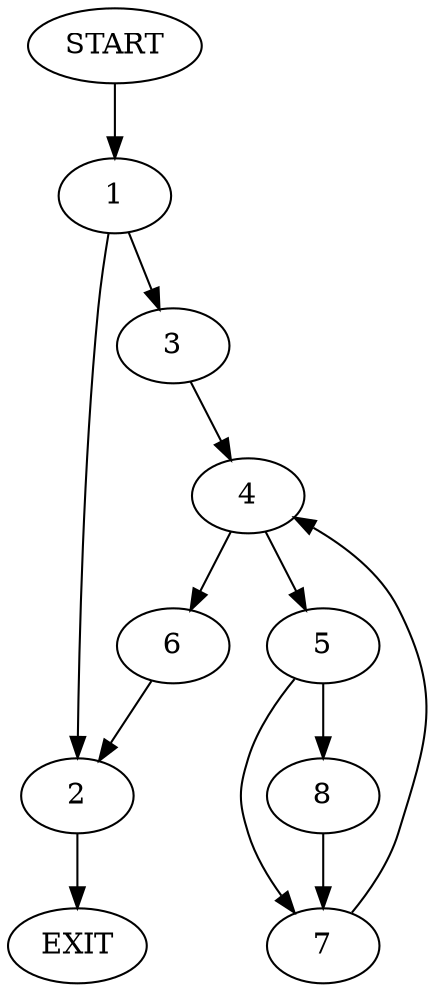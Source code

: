 digraph {
0 [label="START"]
9 [label="EXIT"]
0 -> 1
1 -> 2
1 -> 3
3 -> 4
2 -> 9
4 -> 5
4 -> 6
6 -> 2
5 -> 7
5 -> 8
7 -> 4
8 -> 7
}
